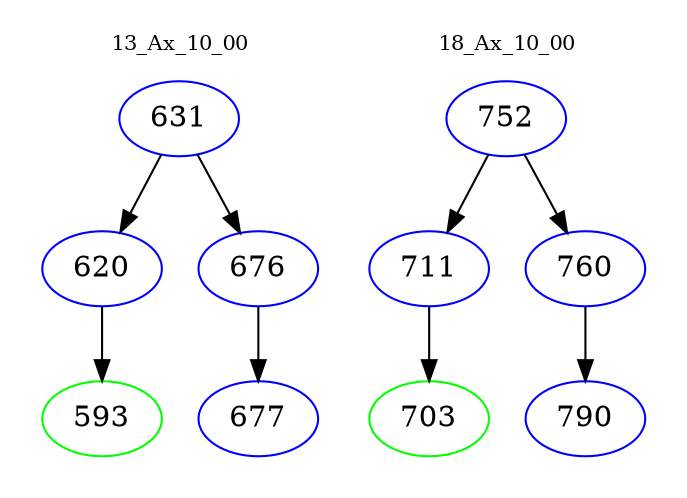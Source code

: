 digraph{
subgraph cluster_0 {
color = white
label = "13_Ax_10_00";
fontsize=10;
T0_631 [label="631", color="blue"]
T0_631 -> T0_620 [color="black"]
T0_620 [label="620", color="blue"]
T0_620 -> T0_593 [color="black"]
T0_593 [label="593", color="green"]
T0_631 -> T0_676 [color="black"]
T0_676 [label="676", color="blue"]
T0_676 -> T0_677 [color="black"]
T0_677 [label="677", color="blue"]
}
subgraph cluster_1 {
color = white
label = "18_Ax_10_00";
fontsize=10;
T1_752 [label="752", color="blue"]
T1_752 -> T1_711 [color="black"]
T1_711 [label="711", color="blue"]
T1_711 -> T1_703 [color="black"]
T1_703 [label="703", color="green"]
T1_752 -> T1_760 [color="black"]
T1_760 [label="760", color="blue"]
T1_760 -> T1_790 [color="black"]
T1_790 [label="790", color="blue"]
}
}
